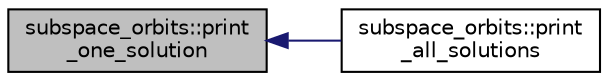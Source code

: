 digraph "subspace_orbits::print_one_solution"
{
  edge [fontname="Helvetica",fontsize="10",labelfontname="Helvetica",labelfontsize="10"];
  node [fontname="Helvetica",fontsize="10",shape=record];
  rankdir="LR";
  Node2144 [label="subspace_orbits::print\l_one_solution",height=0.2,width=0.4,color="black", fillcolor="grey75", style="filled", fontcolor="black"];
  Node2144 -> Node2145 [dir="back",color="midnightblue",fontsize="10",style="solid",fontname="Helvetica"];
  Node2145 [label="subspace_orbits::print\l_all_solutions",height=0.2,width=0.4,color="black", fillcolor="white", style="filled",URL="$d2/d9f/classsubspace__orbits.html#ab3b725a940c2efd222746887c266d9de"];
}
